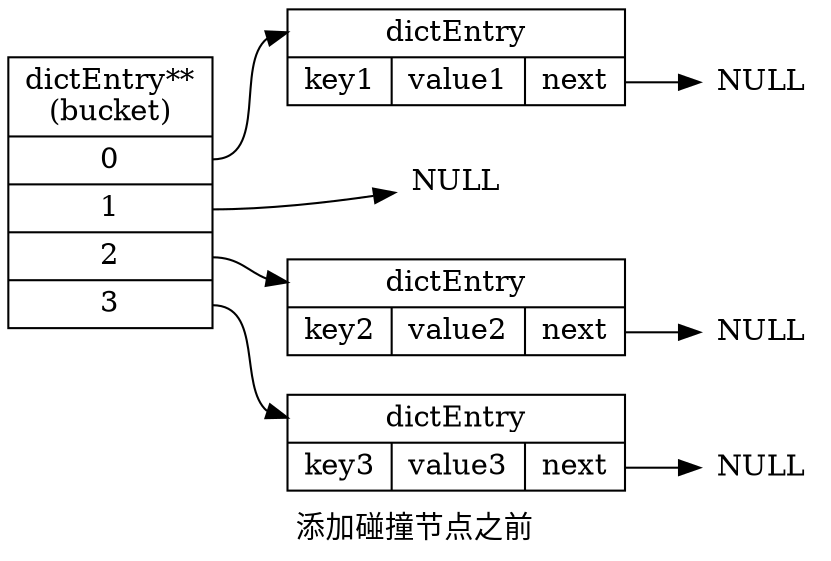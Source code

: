 digraph before_key_collision {

    // setting

    rankdir = LR;

    node[shape=record];

    // nodes

    bucket [label="dictEntry**\n(bucket) |<table0> 0 |<table1> 1 |<table2> 2 |<table3> 3 "];

    pair_1 [label="<head>dictEntry |{key1 | value1 |<next>next}"];

    pair_2 [label="<head>dictEntry |{key2 | value2 |<next>next}"];

    pair_3 [label="<head>dictEntry |{key3 | value3 |<next>next}"];

    null0 [label="NULL", shape=plaintext];
    null1 [label="NULL", shape=plaintext];
    null2 [label="NULL", shape=plaintext];
    null3 [label="NULL", shape=plaintext];

    // lines

    bucket:table0 -> pair_1:head; pair_1:next -> null0;

    bucket:table1 -> null1;

    bucket:table2 -> pair_2:head; pair_2:next -> null2;

    bucket:table3 -> pair_3:head; pair_3:next -> null3;

    // label

    label = "添加碰撞节点之前";
}
